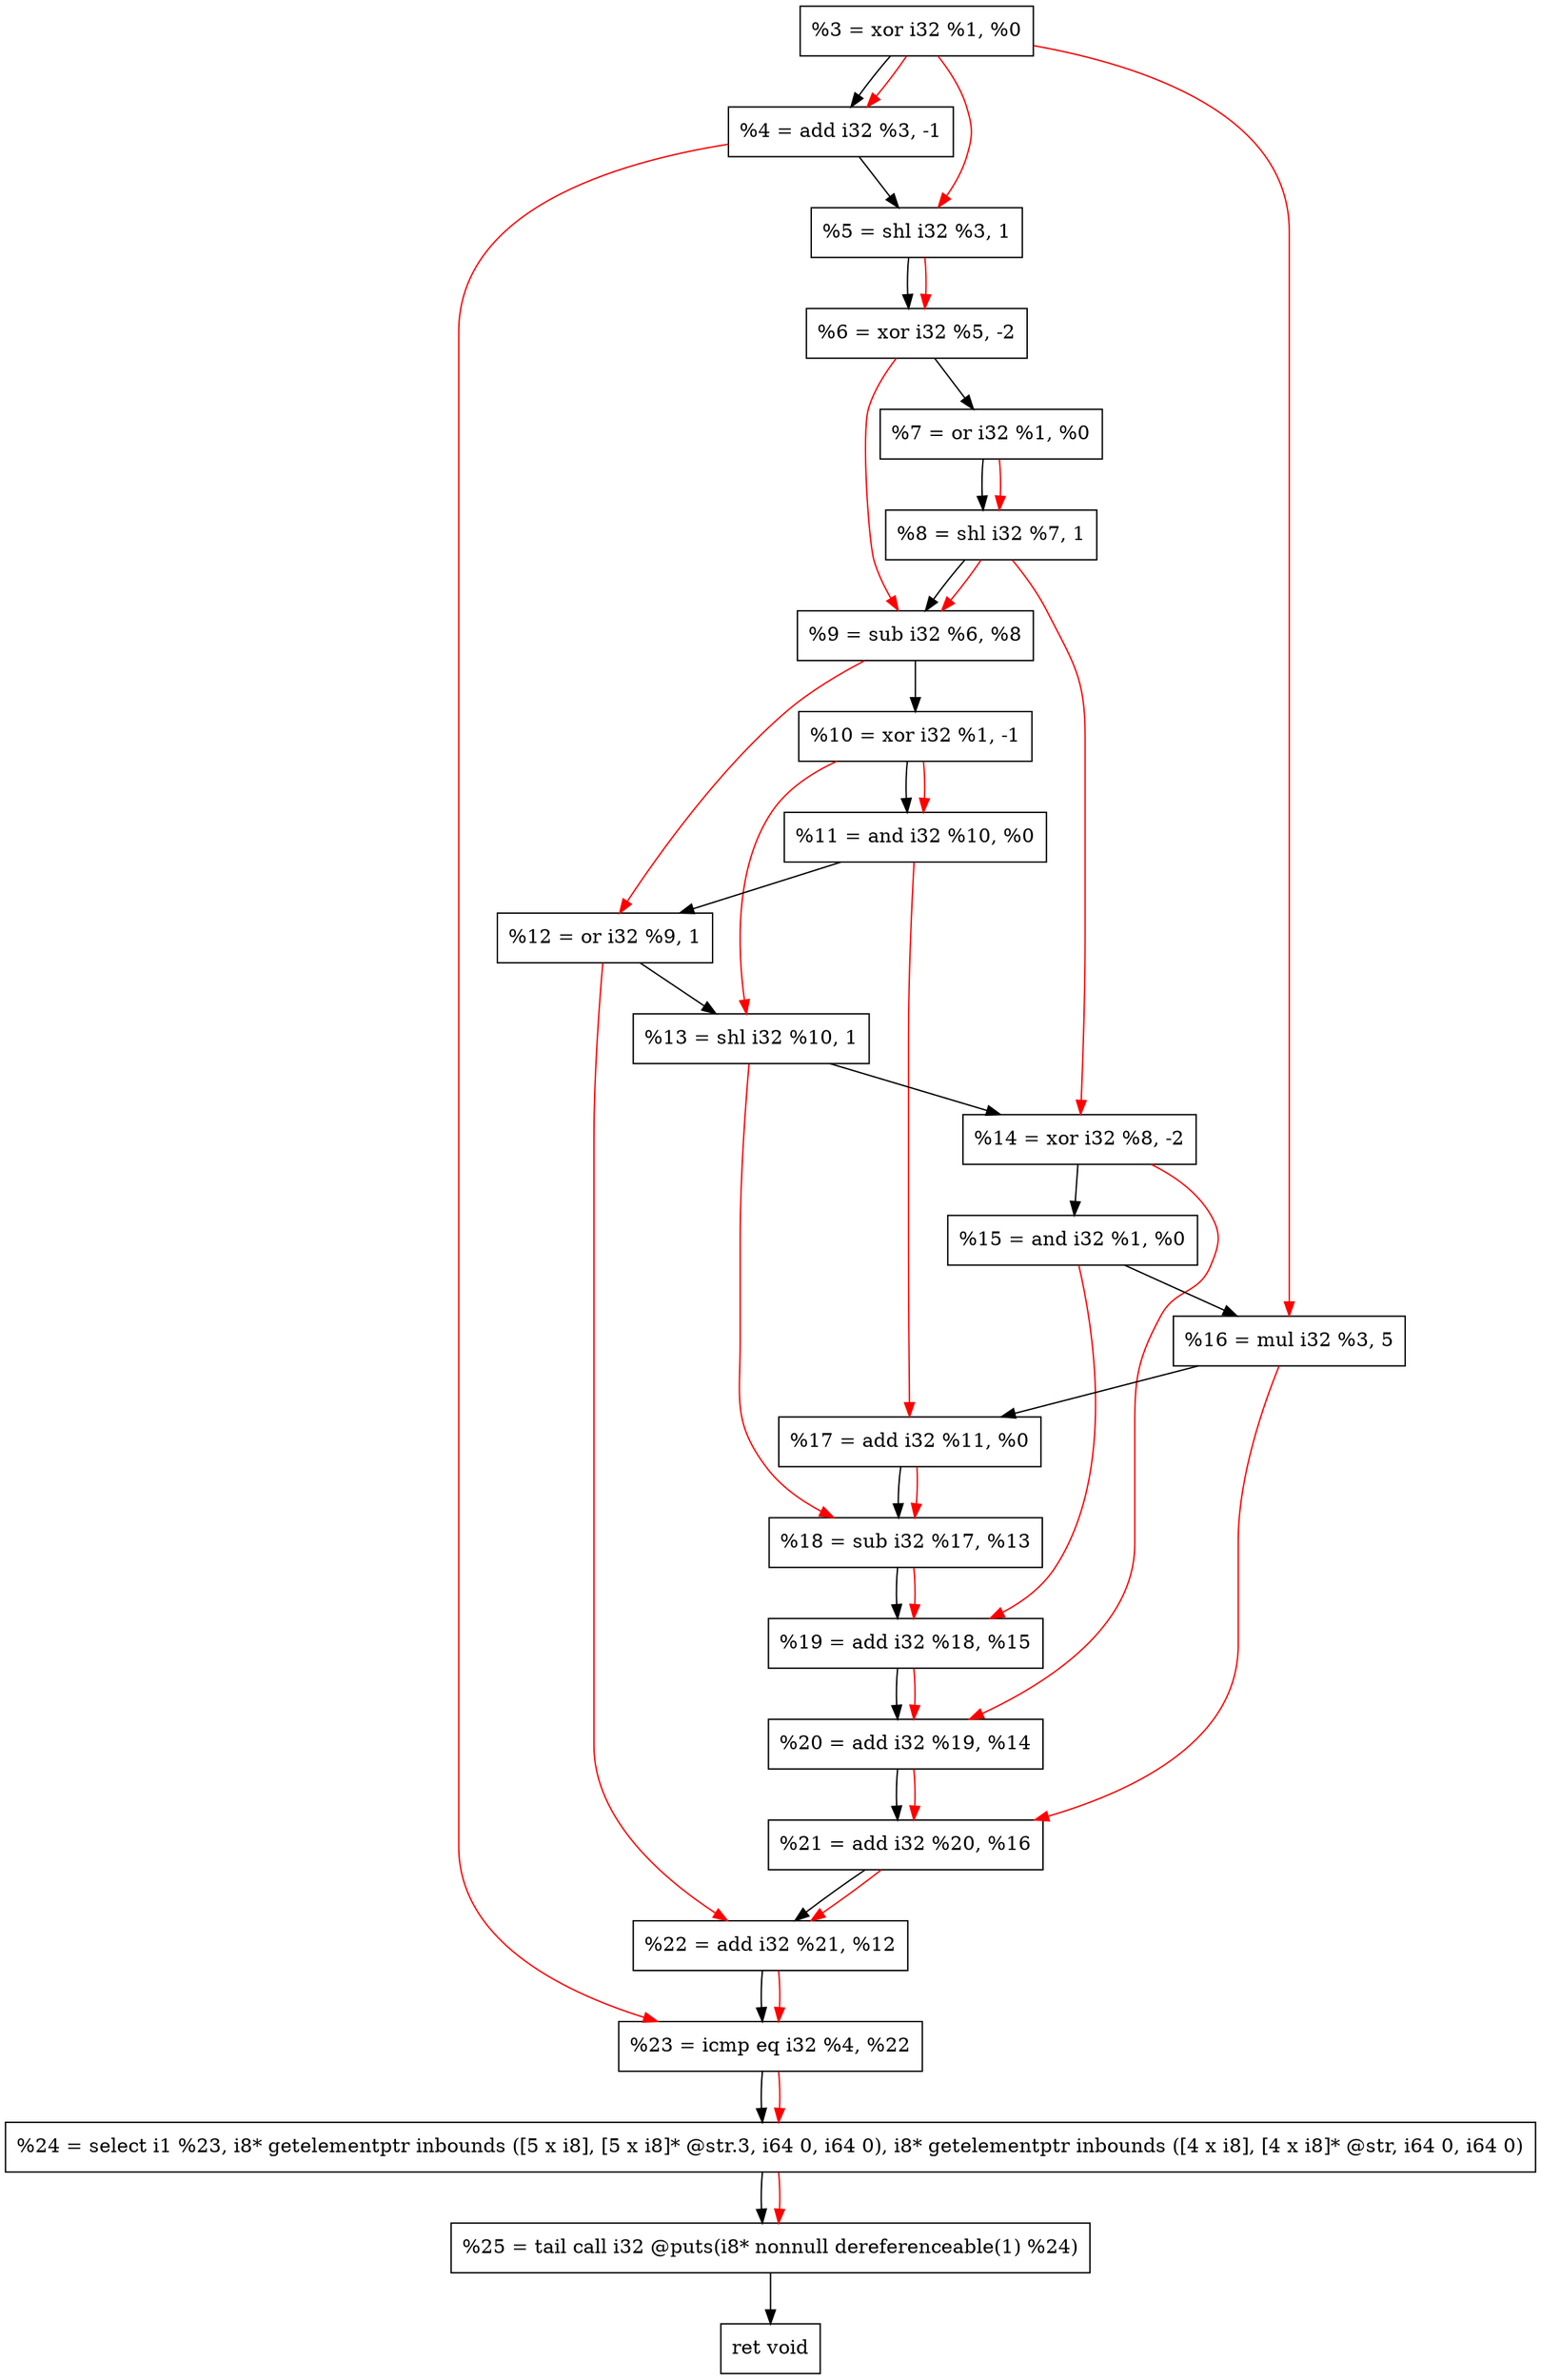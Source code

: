 digraph "DFG for'crackme' function" {
	Node0x22024b0[shape=record, label="  %3 = xor i32 %1, %0"];
	Node0x2202b60[shape=record, label="  %4 = add i32 %3, -1"];
	Node0x2202c20[shape=record, label="  %5 = shl i32 %3, 1"];
	Node0x2202cc0[shape=record, label="  %6 = xor i32 %5, -2"];
	Node0x2202d30[shape=record, label="  %7 = or i32 %1, %0"];
	Node0x2202da0[shape=record, label="  %8 = shl i32 %7, 1"];
	Node0x2202e10[shape=record, label="  %9 = sub i32 %6, %8"];
	Node0x2202e80[shape=record, label="  %10 = xor i32 %1, -1"];
	Node0x2202ef0[shape=record, label="  %11 = and i32 %10, %0"];
	Node0x2202f60[shape=record, label="  %12 = or i32 %9, 1"];
	Node0x2202fd0[shape=record, label="  %13 = shl i32 %10, 1"];
	Node0x2203040[shape=record, label="  %14 = xor i32 %8, -2"];
	Node0x22030b0[shape=record, label="  %15 = and i32 %1, %0"];
	Node0x2203150[shape=record, label="  %16 = mul i32 %3, 5"];
	Node0x22031c0[shape=record, label="  %17 = add i32 %11, %0"];
	Node0x2203230[shape=record, label="  %18 = sub i32 %17, %13"];
	Node0x22032a0[shape=record, label="  %19 = add i32 %18, %15"];
	Node0x2203310[shape=record, label="  %20 = add i32 %19, %14"];
	Node0x2203380[shape=record, label="  %21 = add i32 %20, %16"];
	Node0x22033f0[shape=record, label="  %22 = add i32 %21, %12"];
	Node0x2203460[shape=record, label="  %23 = icmp eq i32 %4, %22"];
	Node0x21a3268[shape=record, label="  %24 = select i1 %23, i8* getelementptr inbounds ([5 x i8], [5 x i8]* @str.3, i64 0, i64 0), i8* getelementptr inbounds ([4 x i8], [4 x i8]* @str, i64 0, i64 0)"];
	Node0x2203900[shape=record, label="  %25 = tail call i32 @puts(i8* nonnull dereferenceable(1) %24)"];
	Node0x2203950[shape=record, label="  ret void"];
	Node0x22024b0 -> Node0x2202b60;
	Node0x2202b60 -> Node0x2202c20;
	Node0x2202c20 -> Node0x2202cc0;
	Node0x2202cc0 -> Node0x2202d30;
	Node0x2202d30 -> Node0x2202da0;
	Node0x2202da0 -> Node0x2202e10;
	Node0x2202e10 -> Node0x2202e80;
	Node0x2202e80 -> Node0x2202ef0;
	Node0x2202ef0 -> Node0x2202f60;
	Node0x2202f60 -> Node0x2202fd0;
	Node0x2202fd0 -> Node0x2203040;
	Node0x2203040 -> Node0x22030b0;
	Node0x22030b0 -> Node0x2203150;
	Node0x2203150 -> Node0x22031c0;
	Node0x22031c0 -> Node0x2203230;
	Node0x2203230 -> Node0x22032a0;
	Node0x22032a0 -> Node0x2203310;
	Node0x2203310 -> Node0x2203380;
	Node0x2203380 -> Node0x22033f0;
	Node0x22033f0 -> Node0x2203460;
	Node0x2203460 -> Node0x21a3268;
	Node0x21a3268 -> Node0x2203900;
	Node0x2203900 -> Node0x2203950;
edge [color=red]
	Node0x22024b0 -> Node0x2202b60;
	Node0x22024b0 -> Node0x2202c20;
	Node0x2202c20 -> Node0x2202cc0;
	Node0x2202d30 -> Node0x2202da0;
	Node0x2202cc0 -> Node0x2202e10;
	Node0x2202da0 -> Node0x2202e10;
	Node0x2202e80 -> Node0x2202ef0;
	Node0x2202e10 -> Node0x2202f60;
	Node0x2202e80 -> Node0x2202fd0;
	Node0x2202da0 -> Node0x2203040;
	Node0x22024b0 -> Node0x2203150;
	Node0x2202ef0 -> Node0x22031c0;
	Node0x22031c0 -> Node0x2203230;
	Node0x2202fd0 -> Node0x2203230;
	Node0x2203230 -> Node0x22032a0;
	Node0x22030b0 -> Node0x22032a0;
	Node0x22032a0 -> Node0x2203310;
	Node0x2203040 -> Node0x2203310;
	Node0x2203310 -> Node0x2203380;
	Node0x2203150 -> Node0x2203380;
	Node0x2203380 -> Node0x22033f0;
	Node0x2202f60 -> Node0x22033f0;
	Node0x2202b60 -> Node0x2203460;
	Node0x22033f0 -> Node0x2203460;
	Node0x2203460 -> Node0x21a3268;
	Node0x21a3268 -> Node0x2203900;
}
